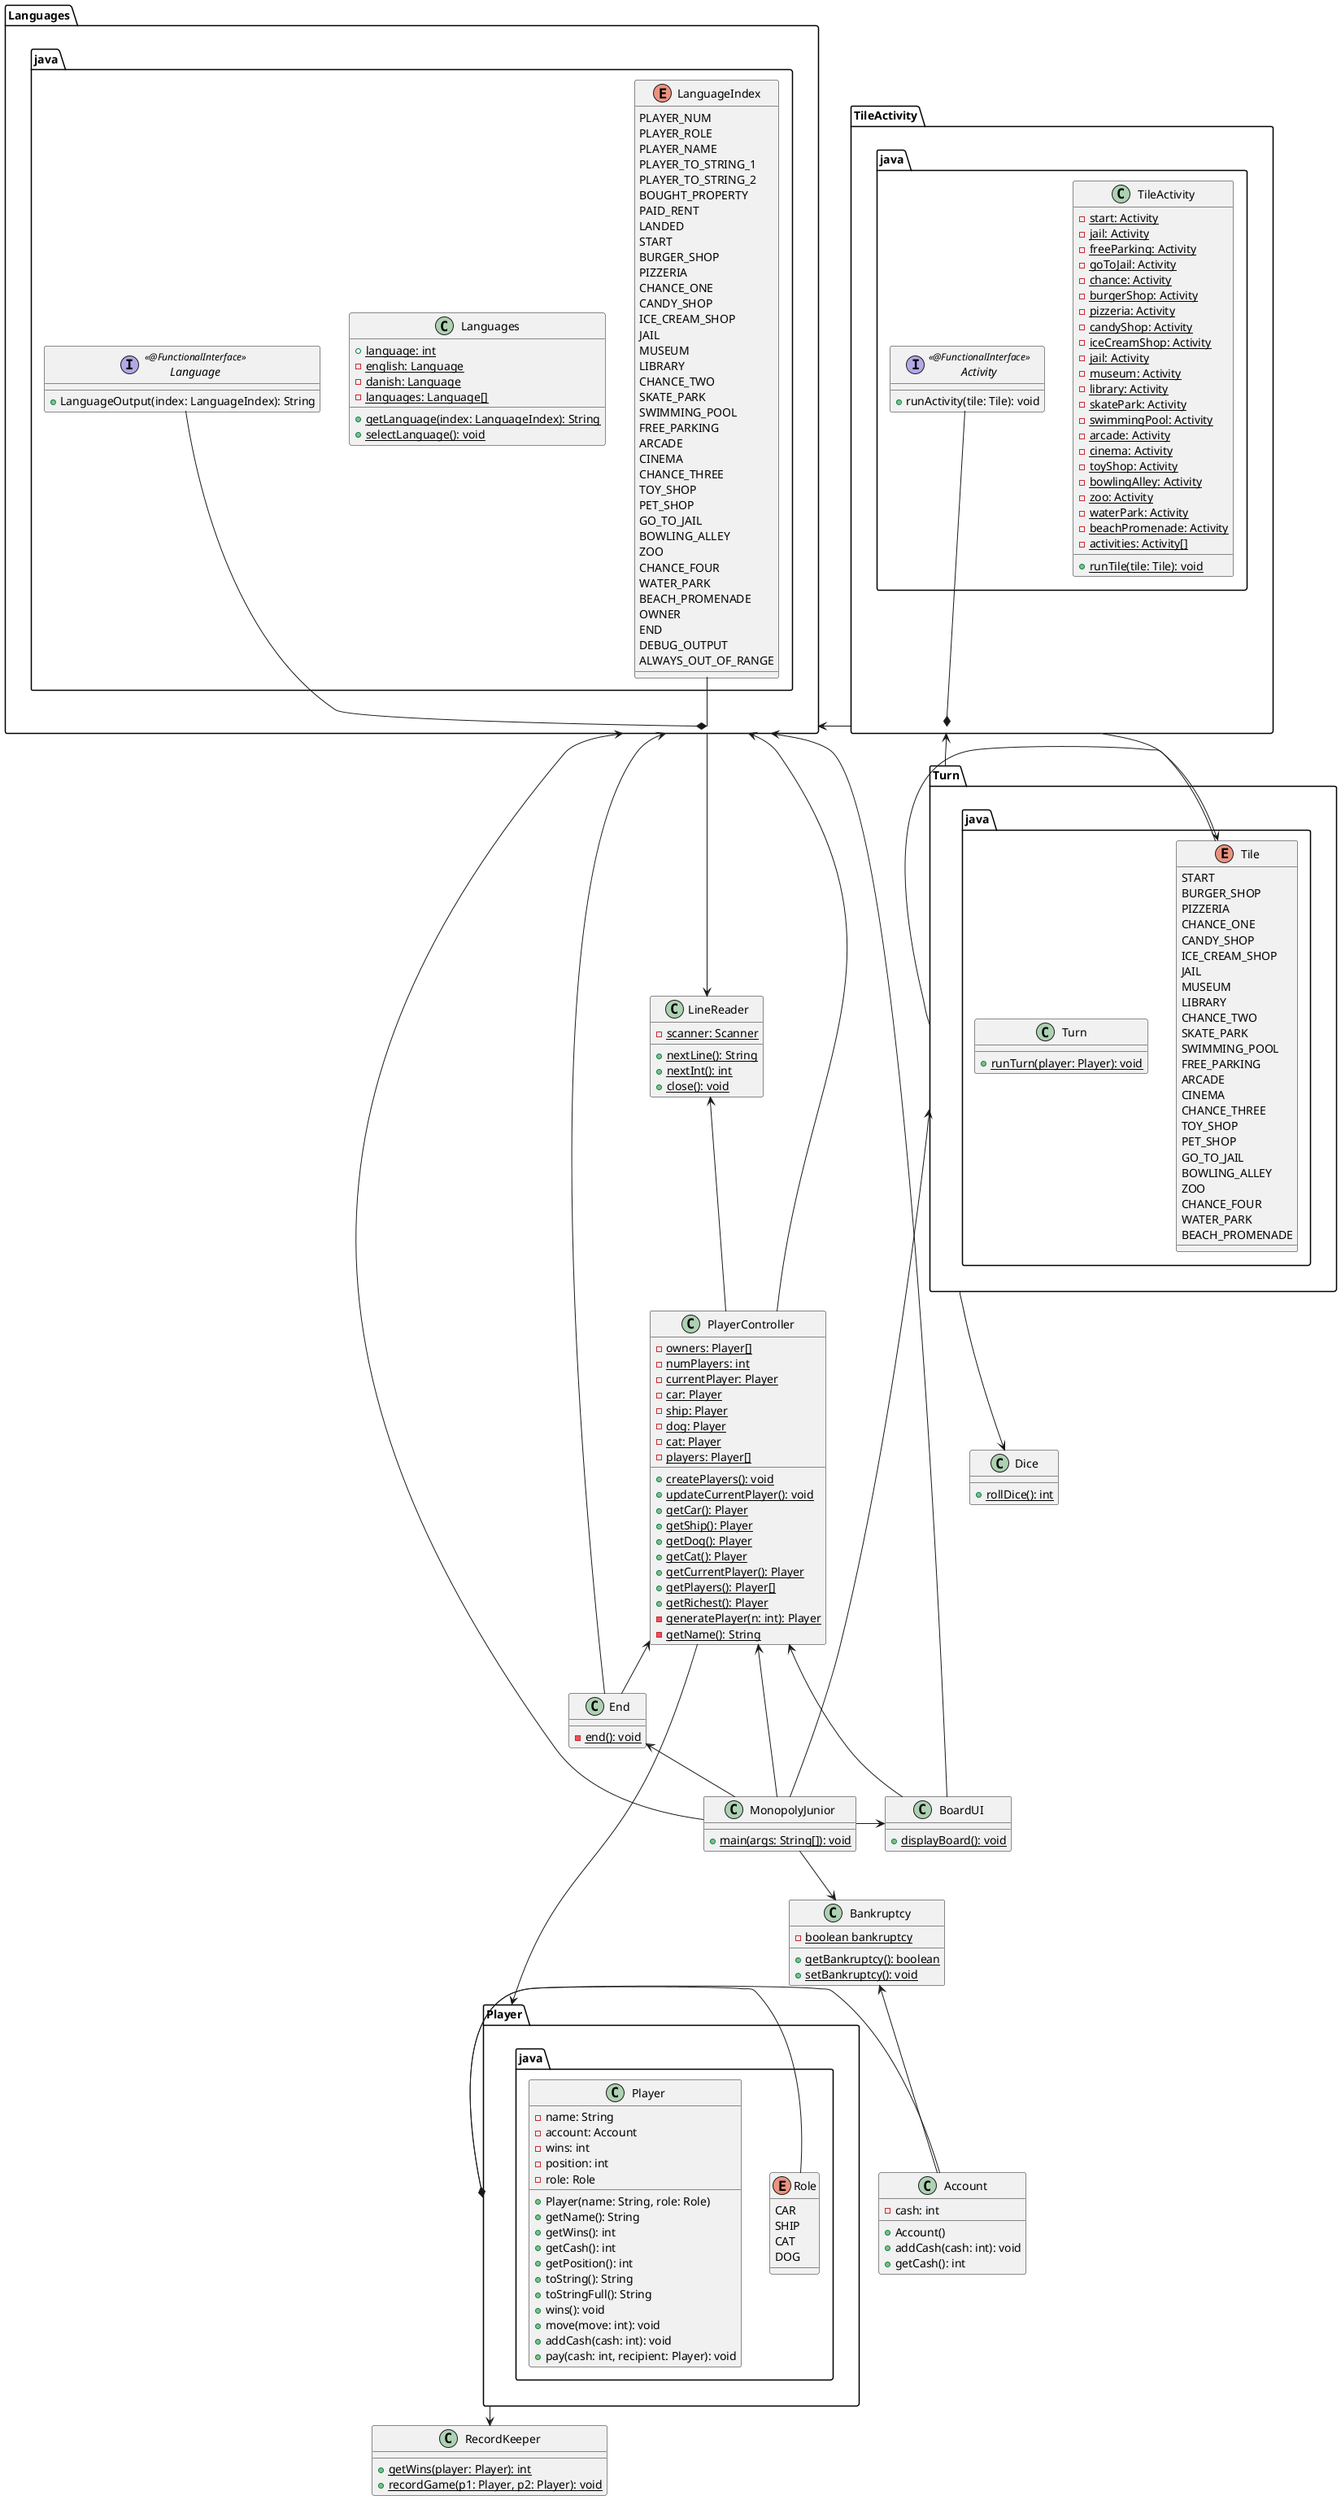 @startuml ClassDiagram

class MonopolyJunior {
    {static} + main(args: String[]): void
}

class Account {
    - cash: int
    + Account()
    + addCash(cash: int): void
    + getCash(): int
}

class Bankruptcy {
    {static} - boolean bankruptcy
    {static} + getBankruptcy(): boolean
    {static} + setBankruptcy(): void
}

class Dice {
    {static} + rollDice(): int
}

package Languages.java {
    class Languages {
        {static} + language: int
        {static} - english: Language
        {static} - danish: Language
        {static} - languages: Language[]
        {static} + getLanguage(index: LanguageIndex): String
        {static} + selectLanguage(): void
    }

    interface Language <<@FunctionalInterface>> {
        + LanguageOutput(index: LanguageIndex): String
    }

    enum LanguageIndex {
        PLAYER_NUM
        PLAYER_ROLE
        PLAYER_NAME
        PLAYER_TO_STRING_1
        PLAYER_TO_STRING_2
        BOUGHT_PROPERTY
        PAID_RENT
        LANDED
        START
        BURGER_SHOP
        PIZZERIA
        CHANCE_ONE
        CANDY_SHOP
        ICE_CREAM_SHOP
        JAIL
        MUSEUM
        LIBRARY
        CHANCE_TWO
        SKATE_PARK
        SWIMMING_POOL
        FREE_PARKING
        ARCADE
        CINEMA
        CHANCE_THREE
        TOY_SHOP
        PET_SHOP
        GO_TO_JAIL
        BOWLING_ALLEY
        ZOO
        CHANCE_FOUR
        WATER_PARK
        BEACH_PROMENADE
        OWNER
        END
        DEBUG_OUTPUT
        ALWAYS_OUT_OF_RANGE
    }
}

class LineReader {
    {static} - scanner: Scanner
    {static} + nextLine(): String
    {static} + nextInt(): int
    {static} + close(): void
}

package Player.java {
    class Player {
        - name: String
        - account: Account
        - wins: int
        - position: int
        - role: Role
        + Player(name: String, role: Role)
        + getName(): String
        + getWins(): int
        + getCash(): int
        + getPosition(): int
        + toString(): String
        + toStringFull(): String
        + wins(): void
        + move(move: int): void
        + addCash(cash: int): void
        + pay(cash: int, recipient: Player): void
    }

    enum Role {
        CAR
        SHIP
        CAT
        DOG
    }
}

class PlayerController {
    {static} - owners: Player[]
    {static} - numPlayers: int
    {static} - currentPlayer: Player
    {static} - car: Player
    {static} - ship: Player
    {static} - dog: Player
    {static} - cat: Player
    {static} - players: Player[]
    {static} + createPlayers(): void
    {static} + updateCurrentPlayer(): void
    {static} + getCar(): Player
    {static} + getShip(): Player
    {static} + getDog(): Player
    {static} + getCat(): Player
    {static} + getCurrentPlayer(): Player
    {static} + getPlayers(): Player[]
    {static} + getRichest(): Player
    {static} - generatePlayer(n: int): Player
    {static} - getName(): String
}

class RecordKeeper {
    {static} + getWins(player: Player): int
    {static} + recordGame(p1: Player, p2: Player): void
}

package TileActivity.java {
    class TileActivity {
        {static} - start: Activity
        {static} - jail: Activity
        {static} - freeParking: Activity
        {static} - goToJail: Activity
        {static} - chance: Activity
        {static} - burgerShop: Activity
        {static} - pizzeria: Activity
        {static} - candyShop: Activity
        {static} - iceCreamShop: Activity
        {static} - jail: Activity
        {static} - museum: Activity
        {static} - library: Activity
        {static} - skatePark: Activity
        {static} - swimmingPool: Activity
        {static} - arcade: Activity
        {static} - cinema: Activity
        {static} - toyShop: Activity
        {static} - bowlingAlley: Activity
        {static} - zoo: Activity
        {static} - waterPark: Activity
        {static} - beachPromenade: Activity
        {static} - activities: Activity[]
        {static} + runTile(tile: Tile): void
    }

    interface Activity <<@FunctionalInterface>> {
        + runActivity(tile: Tile): void
    }
}

package Turn.java {
    class Turn {
        {static} + runTurn(player: Player): void
    }

    enum Tile {
        START
        BURGER_SHOP
        PIZZERIA
        CHANCE_ONE
        CANDY_SHOP
        ICE_CREAM_SHOP
        JAIL
        MUSEUM
        LIBRARY
        CHANCE_TWO
        SKATE_PARK
        SWIMMING_POOL
        FREE_PARKING
        ARCADE
        CINEMA
        CHANCE_THREE
        TOY_SHOP
        PET_SHOP
        GO_TO_JAIL
        BOWLING_ALLEY
        ZOO
        CHANCE_FOUR
        WATER_PARK
        BEACH_PROMENADE
    }
}

class End {
    {static} - end(): void
}

class BoardUI {
    {static} + displayBoard(): void
}

Languages <-- MonopolyJunior
Language --* Languages
Languages -l- LanguageIndex
Languages -d-> LineReader
MonopolyJunior --> PlayerController
Languages <-- PlayerController
LineReader <-- PlayerController
PlayerController --> Player
Player -l- Role
Player *-l- Account
Turn <-- MonopolyJunior
Turn -r- Tile
Turn -d-> Dice
Player --> RecordKeeper
TileActivity <-- Turn
MonopolyJunior --> Bankruptcy
Activity -d-* TileActivity
Account -u-> Bankruptcy
TileActivity --> Tile
TileActivity -l-> Languages
MonopolyJunior -u-> End
End -u-> PlayerController
End -u-> Languages
MonopolyJunior -r-> BoardUI
BoardUI -u-> PlayerController
BoardUI -u-> Languages

@enduml